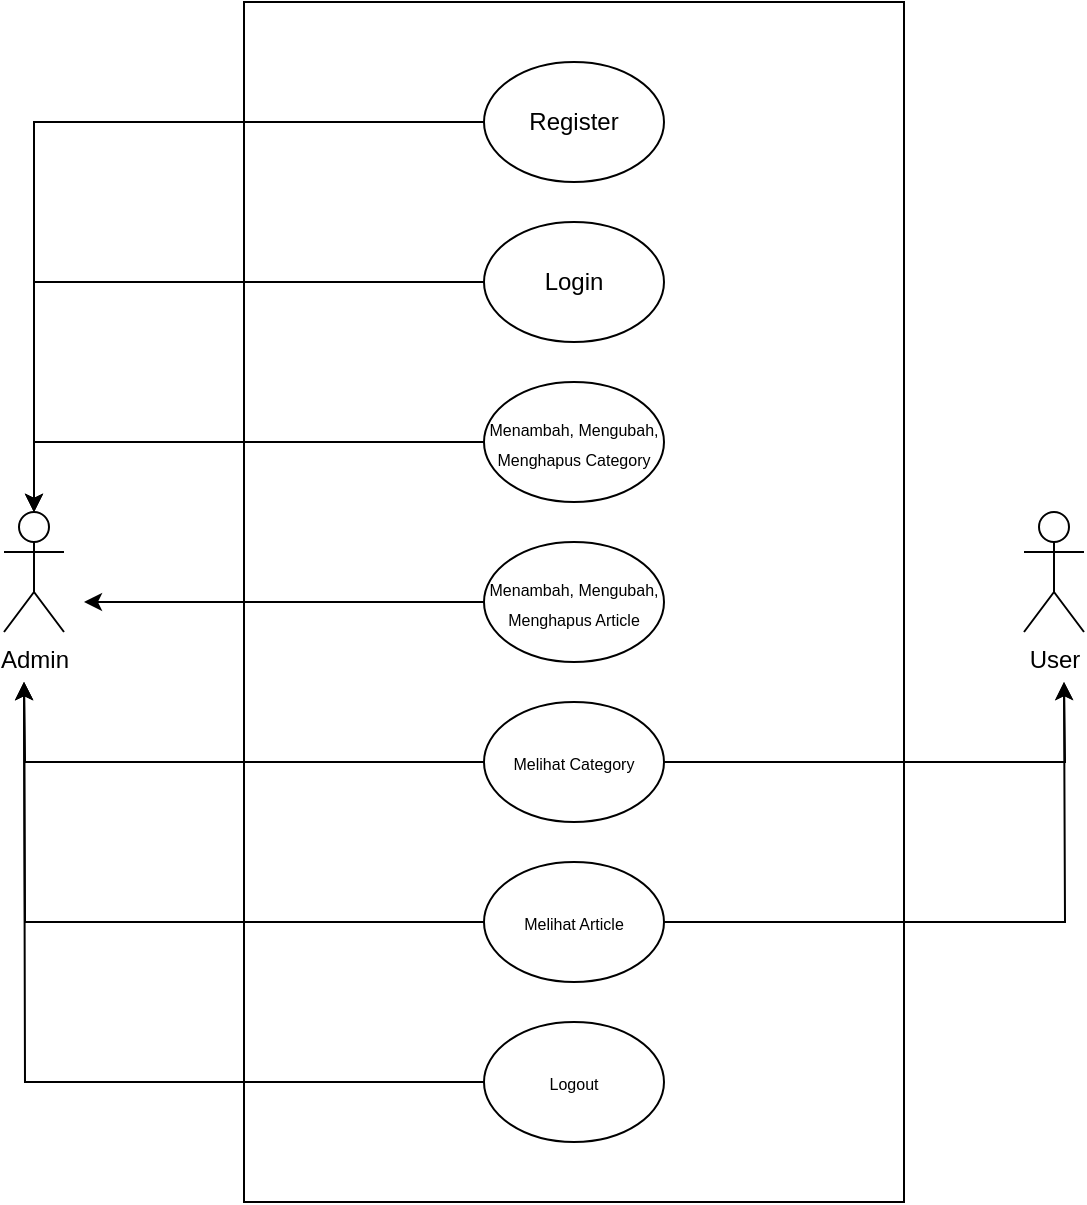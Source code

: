 <mxfile version="21.2.9" type="device">
  <diagram name="Halaman-1" id="SpAfCc5kEeheQFjRDJoD">
    <mxGraphModel dx="1080" dy="1775" grid="1" gridSize="10" guides="1" tooltips="1" connect="1" arrows="1" fold="1" page="1" pageScale="1" pageWidth="827" pageHeight="1169" math="0" shadow="0">
      <root>
        <mxCell id="0" />
        <mxCell id="1" parent="0" />
        <mxCell id="uGDM47RKebUJSHJW33SG-2" value="" style="rounded=0;whiteSpace=wrap;html=1;" vertex="1" parent="1">
          <mxGeometry x="330" y="-130" width="330" height="600" as="geometry" />
        </mxCell>
        <mxCell id="uGDM47RKebUJSHJW33SG-4" value="Admin" style="shape=umlActor;verticalLabelPosition=bottom;verticalAlign=top;html=1;outlineConnect=0;" vertex="1" parent="1">
          <mxGeometry x="210" y="125" width="30" height="60" as="geometry" />
        </mxCell>
        <mxCell id="uGDM47RKebUJSHJW33SG-6" value="User" style="shape=umlActor;verticalLabelPosition=bottom;verticalAlign=top;html=1;outlineConnect=0;" vertex="1" parent="1">
          <mxGeometry x="720" y="125" width="30" height="60" as="geometry" />
        </mxCell>
        <mxCell id="uGDM47RKebUJSHJW33SG-16" style="edgeStyle=orthogonalEdgeStyle;rounded=0;orthogonalLoop=1;jettySize=auto;html=1;" edge="1" parent="1" source="uGDM47RKebUJSHJW33SG-7" target="uGDM47RKebUJSHJW33SG-4">
          <mxGeometry relative="1" as="geometry" />
        </mxCell>
        <mxCell id="uGDM47RKebUJSHJW33SG-7" value="Register" style="ellipse;whiteSpace=wrap;html=1;" vertex="1" parent="1">
          <mxGeometry x="450" y="-100" width="90" height="60" as="geometry" />
        </mxCell>
        <mxCell id="uGDM47RKebUJSHJW33SG-17" style="edgeStyle=orthogonalEdgeStyle;rounded=0;orthogonalLoop=1;jettySize=auto;html=1;entryX=0.5;entryY=0;entryDx=0;entryDy=0;entryPerimeter=0;" edge="1" parent="1" source="uGDM47RKebUJSHJW33SG-10" target="uGDM47RKebUJSHJW33SG-4">
          <mxGeometry relative="1" as="geometry" />
        </mxCell>
        <mxCell id="uGDM47RKebUJSHJW33SG-10" value="Login" style="ellipse;whiteSpace=wrap;html=1;" vertex="1" parent="1">
          <mxGeometry x="450" y="-20" width="90" height="60" as="geometry" />
        </mxCell>
        <mxCell id="uGDM47RKebUJSHJW33SG-18" style="edgeStyle=orthogonalEdgeStyle;rounded=0;orthogonalLoop=1;jettySize=auto;html=1;entryX=0.5;entryY=0;entryDx=0;entryDy=0;entryPerimeter=0;" edge="1" parent="1" source="uGDM47RKebUJSHJW33SG-11" target="uGDM47RKebUJSHJW33SG-4">
          <mxGeometry relative="1" as="geometry" />
        </mxCell>
        <mxCell id="uGDM47RKebUJSHJW33SG-11" value="&lt;font style=&quot;font-size: 8px;&quot;&gt;Menambah, Mengubah, Menghapus Category&lt;/font&gt;" style="ellipse;whiteSpace=wrap;html=1;" vertex="1" parent="1">
          <mxGeometry x="450" y="60" width="90" height="60" as="geometry" />
        </mxCell>
        <mxCell id="uGDM47RKebUJSHJW33SG-20" style="edgeStyle=orthogonalEdgeStyle;rounded=0;orthogonalLoop=1;jettySize=auto;html=1;" edge="1" parent="1" source="uGDM47RKebUJSHJW33SG-12">
          <mxGeometry relative="1" as="geometry">
            <mxPoint x="250" y="170" as="targetPoint" />
          </mxGeometry>
        </mxCell>
        <mxCell id="uGDM47RKebUJSHJW33SG-12" value="&lt;font style=&quot;font-size: 8px;&quot;&gt;Menambah, Mengubah, Menghapus Article&lt;/font&gt;" style="ellipse;whiteSpace=wrap;html=1;" vertex="1" parent="1">
          <mxGeometry x="450" y="140" width="90" height="60" as="geometry" />
        </mxCell>
        <mxCell id="uGDM47RKebUJSHJW33SG-21" style="edgeStyle=orthogonalEdgeStyle;rounded=0;orthogonalLoop=1;jettySize=auto;html=1;" edge="1" parent="1" source="uGDM47RKebUJSHJW33SG-13">
          <mxGeometry relative="1" as="geometry">
            <mxPoint x="220" y="210" as="targetPoint" />
          </mxGeometry>
        </mxCell>
        <mxCell id="uGDM47RKebUJSHJW33SG-24" style="edgeStyle=orthogonalEdgeStyle;rounded=0;orthogonalLoop=1;jettySize=auto;html=1;" edge="1" parent="1" source="uGDM47RKebUJSHJW33SG-13">
          <mxGeometry relative="1" as="geometry">
            <mxPoint x="740" y="210" as="targetPoint" />
          </mxGeometry>
        </mxCell>
        <mxCell id="uGDM47RKebUJSHJW33SG-13" value="&lt;font style=&quot;font-size: 8px;&quot;&gt;Melihat Category&lt;/font&gt;" style="ellipse;whiteSpace=wrap;html=1;" vertex="1" parent="1">
          <mxGeometry x="450" y="220" width="90" height="60" as="geometry" />
        </mxCell>
        <mxCell id="uGDM47RKebUJSHJW33SG-22" style="edgeStyle=orthogonalEdgeStyle;rounded=0;orthogonalLoop=1;jettySize=auto;html=1;" edge="1" parent="1" source="uGDM47RKebUJSHJW33SG-14">
          <mxGeometry relative="1" as="geometry">
            <mxPoint x="220" y="210" as="targetPoint" />
          </mxGeometry>
        </mxCell>
        <mxCell id="uGDM47RKebUJSHJW33SG-25" style="edgeStyle=orthogonalEdgeStyle;rounded=0;orthogonalLoop=1;jettySize=auto;html=1;" edge="1" parent="1" source="uGDM47RKebUJSHJW33SG-14">
          <mxGeometry relative="1" as="geometry">
            <mxPoint x="740" y="210" as="targetPoint" />
          </mxGeometry>
        </mxCell>
        <mxCell id="uGDM47RKebUJSHJW33SG-14" value="&lt;font style=&quot;font-size: 8px;&quot;&gt;Melihat Article&lt;/font&gt;" style="ellipse;whiteSpace=wrap;html=1;" vertex="1" parent="1">
          <mxGeometry x="450" y="300" width="90" height="60" as="geometry" />
        </mxCell>
        <mxCell id="uGDM47RKebUJSHJW33SG-23" style="edgeStyle=orthogonalEdgeStyle;rounded=0;orthogonalLoop=1;jettySize=auto;html=1;" edge="1" parent="1" source="uGDM47RKebUJSHJW33SG-15">
          <mxGeometry relative="1" as="geometry">
            <mxPoint x="220" y="210" as="targetPoint" />
          </mxGeometry>
        </mxCell>
        <mxCell id="uGDM47RKebUJSHJW33SG-15" value="&lt;font style=&quot;font-size: 8px;&quot;&gt;Logout&lt;/font&gt;" style="ellipse;whiteSpace=wrap;html=1;" vertex="1" parent="1">
          <mxGeometry x="450" y="380" width="90" height="60" as="geometry" />
        </mxCell>
      </root>
    </mxGraphModel>
  </diagram>
</mxfile>
